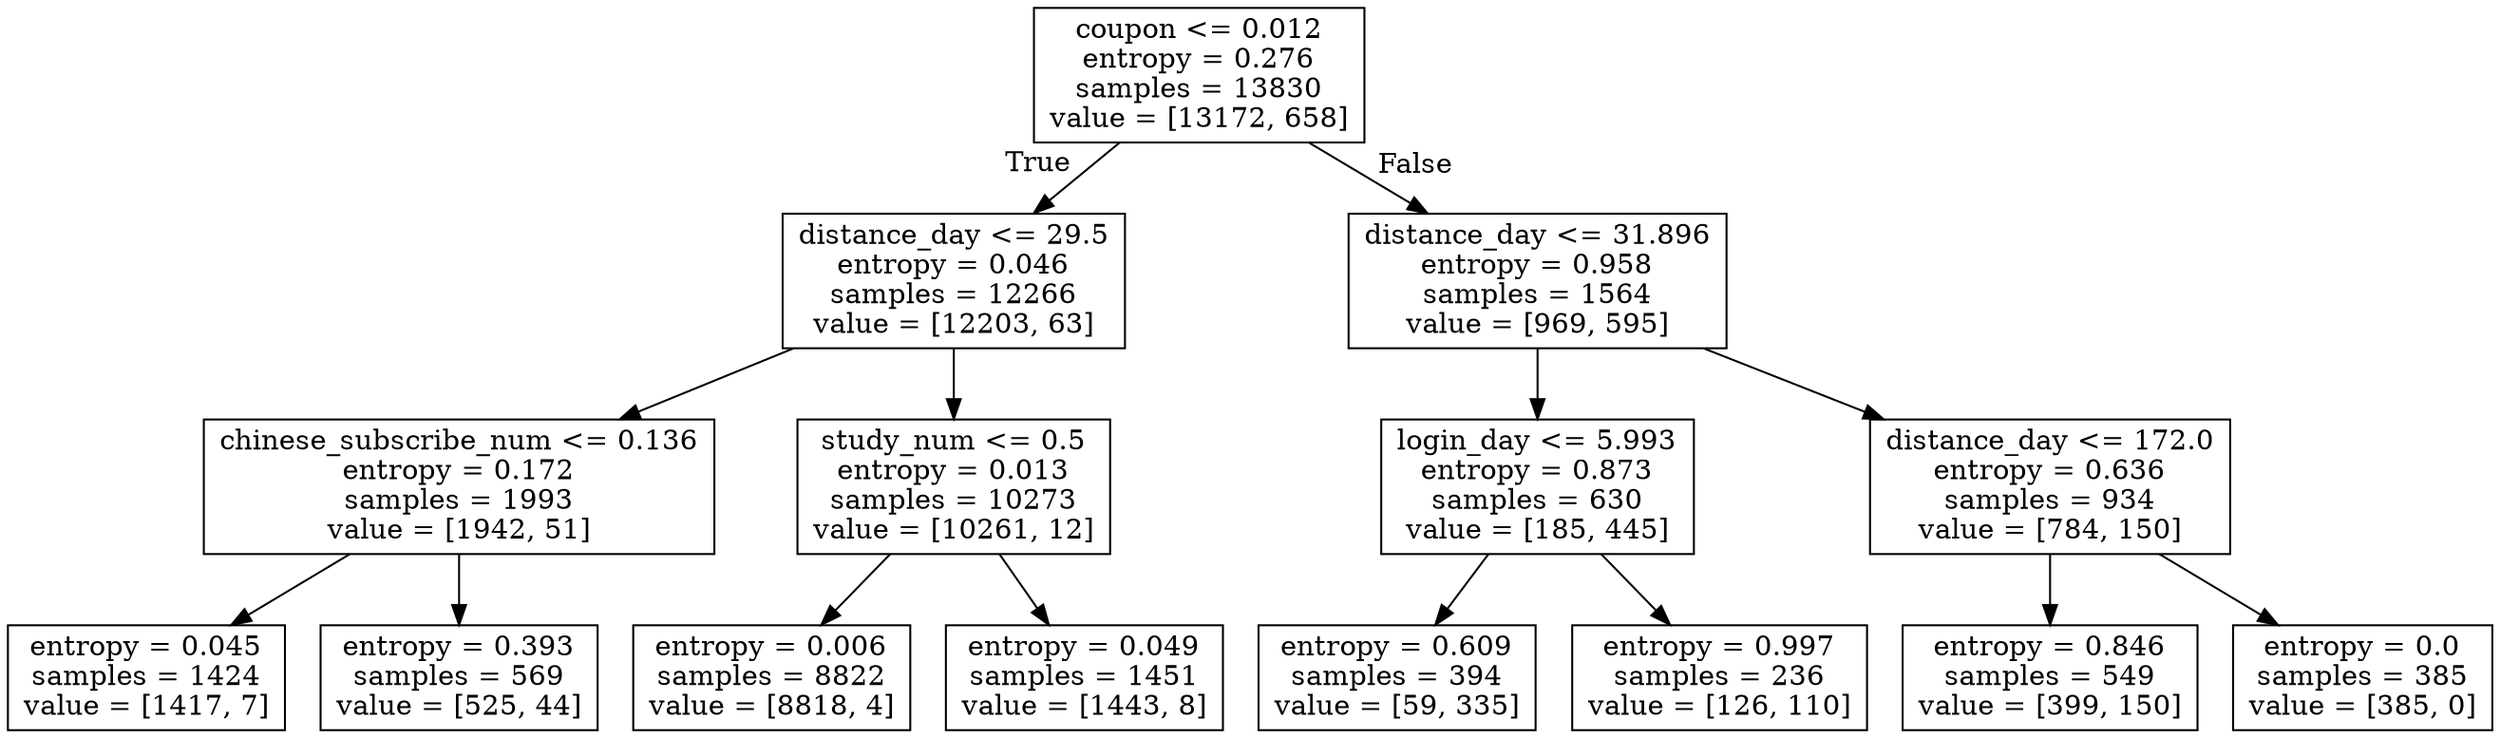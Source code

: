 digraph Tree {
node [shape=box] ;
0 [label="coupon <= 0.012\nentropy = 0.276\nsamples = 13830\nvalue = [13172, 658]"] ;
1 [label="distance_day <= 29.5\nentropy = 0.046\nsamples = 12266\nvalue = [12203, 63]"] ;
0 -> 1 [labeldistance=2.5, labelangle=45, headlabel="True"] ;
2 [label="chinese_subscribe_num <= 0.136\nentropy = 0.172\nsamples = 1993\nvalue = [1942, 51]"] ;
1 -> 2 ;
3 [label="entropy = 0.045\nsamples = 1424\nvalue = [1417, 7]"] ;
2 -> 3 ;
4 [label="entropy = 0.393\nsamples = 569\nvalue = [525, 44]"] ;
2 -> 4 ;
5 [label="study_num <= 0.5\nentropy = 0.013\nsamples = 10273\nvalue = [10261, 12]"] ;
1 -> 5 ;
6 [label="entropy = 0.006\nsamples = 8822\nvalue = [8818, 4]"] ;
5 -> 6 ;
7 [label="entropy = 0.049\nsamples = 1451\nvalue = [1443, 8]"] ;
5 -> 7 ;
8 [label="distance_day <= 31.896\nentropy = 0.958\nsamples = 1564\nvalue = [969, 595]"] ;
0 -> 8 [labeldistance=2.5, labelangle=-45, headlabel="False"] ;
9 [label="login_day <= 5.993\nentropy = 0.873\nsamples = 630\nvalue = [185, 445]"] ;
8 -> 9 ;
10 [label="entropy = 0.609\nsamples = 394\nvalue = [59, 335]"] ;
9 -> 10 ;
11 [label="entropy = 0.997\nsamples = 236\nvalue = [126, 110]"] ;
9 -> 11 ;
12 [label="distance_day <= 172.0\nentropy = 0.636\nsamples = 934\nvalue = [784, 150]"] ;
8 -> 12 ;
13 [label="entropy = 0.846\nsamples = 549\nvalue = [399, 150]"] ;
12 -> 13 ;
14 [label="entropy = 0.0\nsamples = 385\nvalue = [385, 0]"] ;
12 -> 14 ;
}